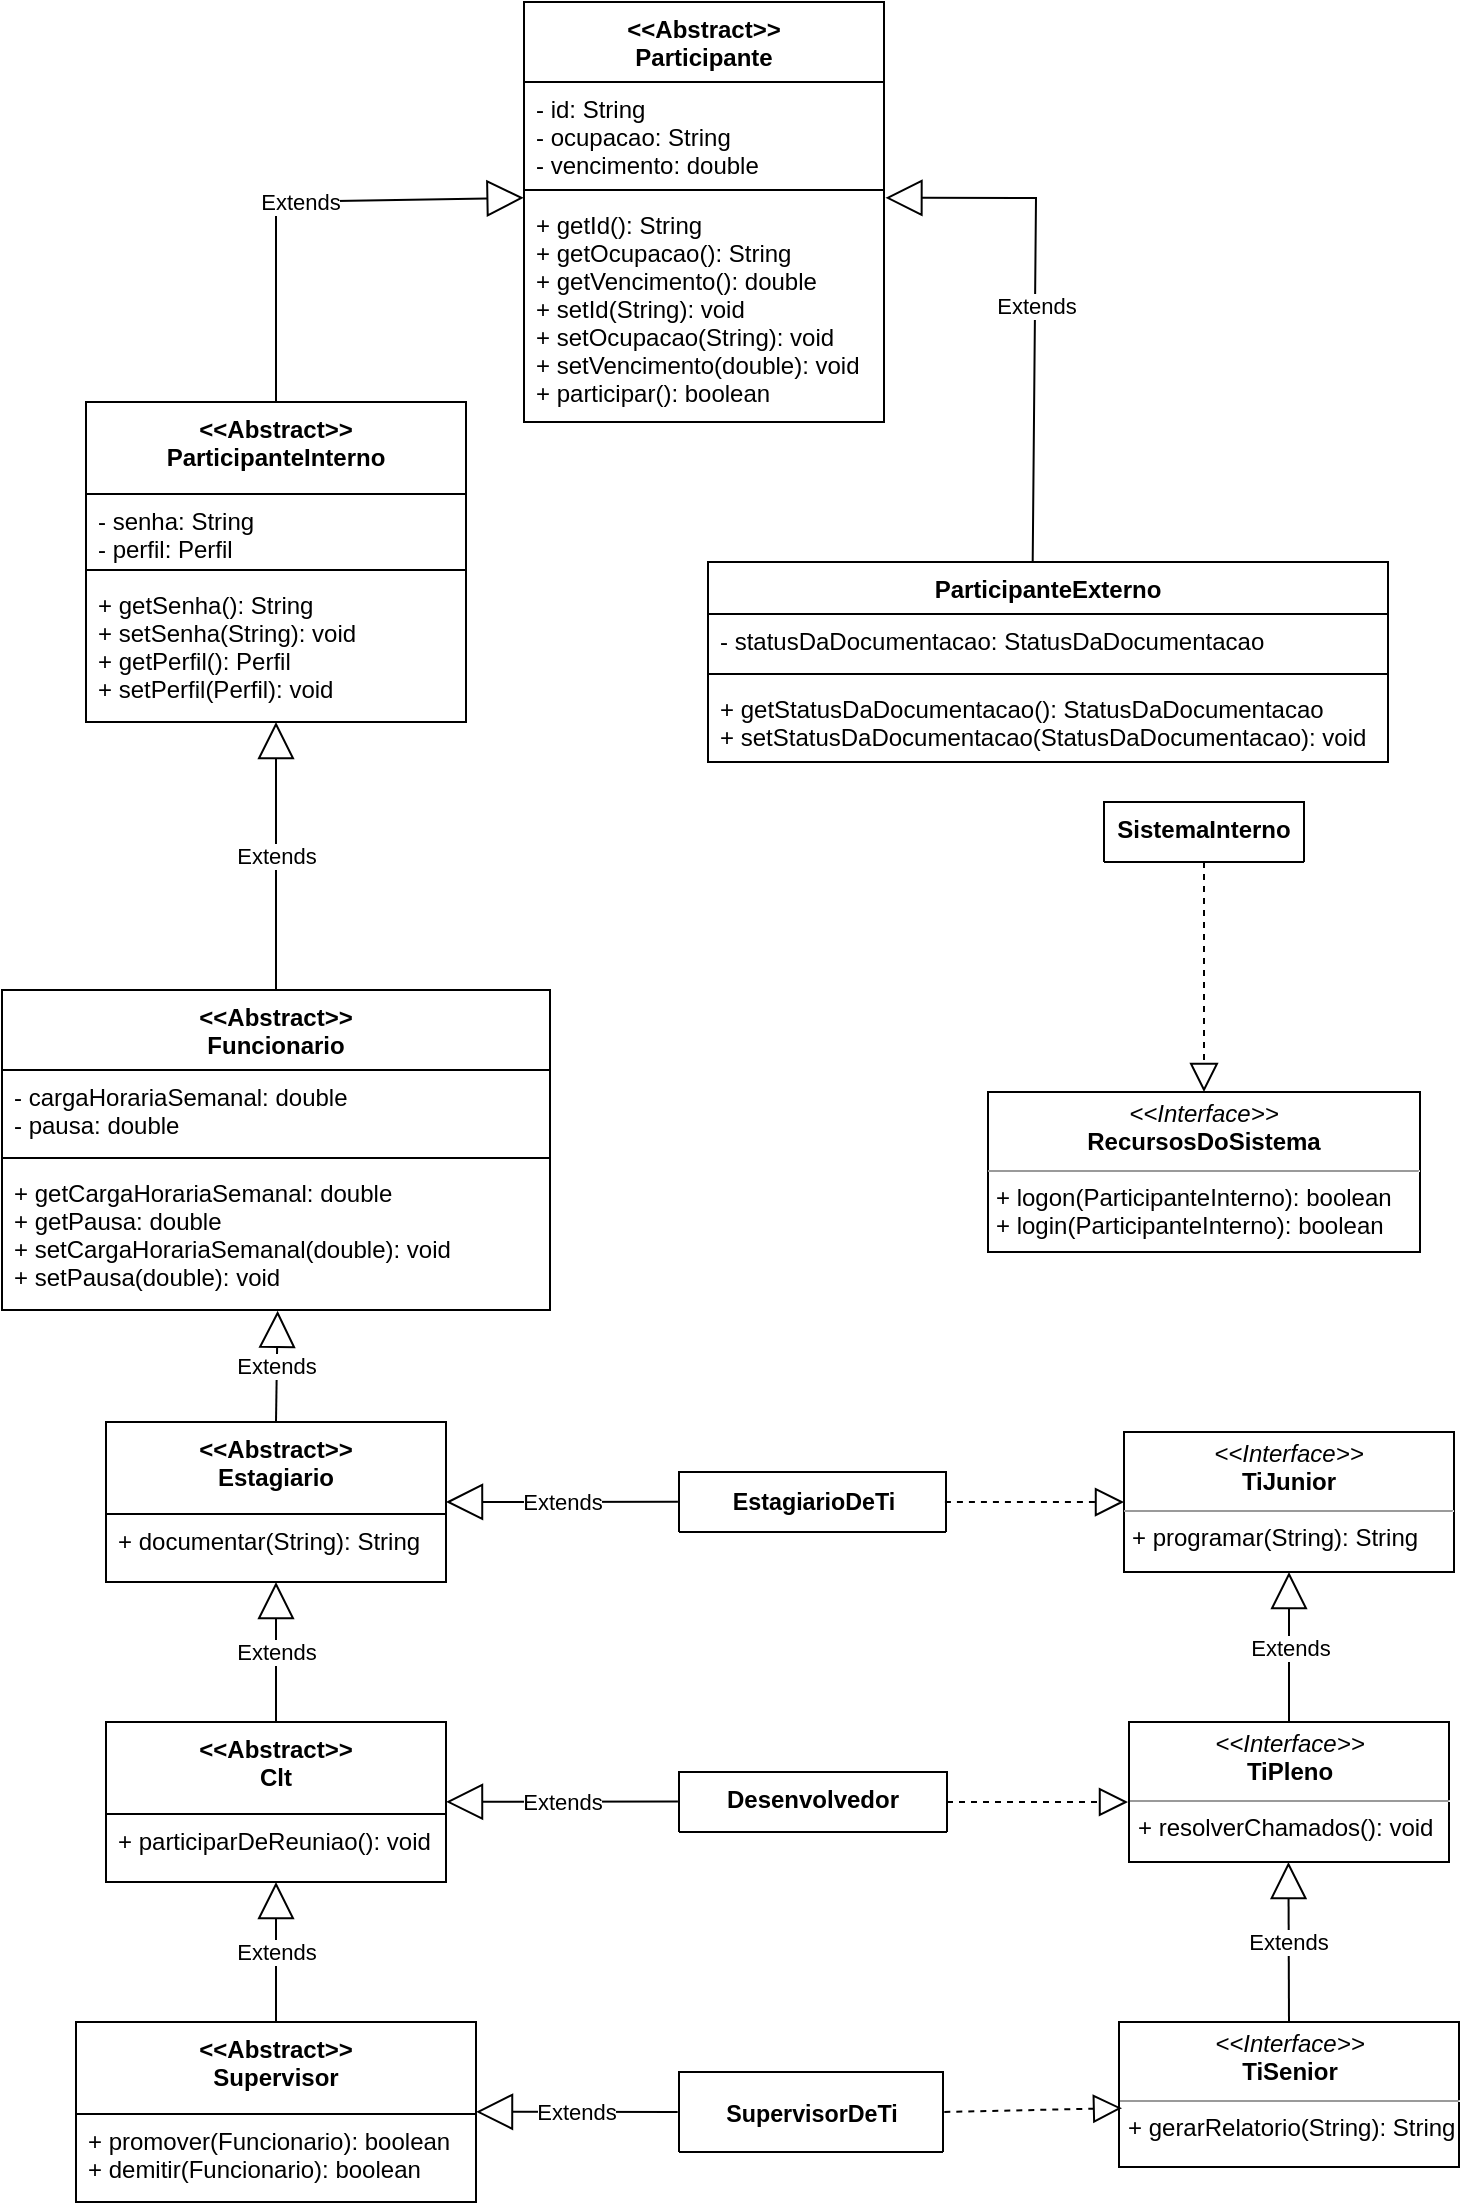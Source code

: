 <mxfile version="20.8.16" type="device"><diagram name="Página-1" id="Página-1"><mxGraphModel dx="1658" dy="838" grid="1" gridSize="10" guides="1" tooltips="1" connect="1" arrows="1" fold="1" page="1" pageScale="1" pageWidth="827" pageHeight="1169" math="0" shadow="0"><root><mxCell id="0"/><mxCell id="1" parent="0"/><mxCell id="18" parent="1" vertex="1"><mxGeometry x="416.5" y="570" as="geometry"/></mxCell><mxCell id="uLGphYnBeGPU7LkEW4Xn-29" value="&lt;&lt;Abstract&gt;&gt;&#10;Participante" style="swimlane;fontStyle=1;align=center;verticalAlign=top;childLayout=stackLayout;horizontal=1;startSize=40;horizontalStack=0;resizeParent=1;resizeParentMax=0;resizeLast=0;collapsible=1;marginBottom=0;" parent="1" vertex="1"><mxGeometry x="358" width="180" height="210" as="geometry"/></mxCell><mxCell id="uLGphYnBeGPU7LkEW4Xn-30" value="- id: String&#10;- ocupacao: String&#10;- vencimento: double" style="text;strokeColor=none;fillColor=none;align=left;verticalAlign=top;spacingLeft=4;spacingRight=4;overflow=hidden;rotatable=0;points=[[0,0.5],[1,0.5]];portConstraint=eastwest;" parent="uLGphYnBeGPU7LkEW4Xn-29" vertex="1"><mxGeometry y="40" width="180" height="50" as="geometry"/></mxCell><mxCell id="uLGphYnBeGPU7LkEW4Xn-31" value="" style="line;strokeWidth=1;fillColor=none;align=left;verticalAlign=middle;spacingTop=-1;spacingLeft=3;spacingRight=3;rotatable=0;labelPosition=right;points=[];portConstraint=eastwest;strokeColor=inherit;" parent="uLGphYnBeGPU7LkEW4Xn-29" vertex="1"><mxGeometry y="90" width="180" height="8" as="geometry"/></mxCell><mxCell id="uLGphYnBeGPU7LkEW4Xn-32" value="+ getId(): String&#10;+ getOcupacao(): String&#10;+ getVencimento(): double&#10;+ setId(String): void&#10;+ setOcupacao(String): void&#10;+ setVencimento(double): void&#10;+ participar(): boolean" style="text;strokeColor=none;fillColor=none;align=left;verticalAlign=top;spacingLeft=4;spacingRight=4;overflow=hidden;rotatable=0;points=[[0,0.5],[1,0.5]];portConstraint=eastwest;" parent="uLGphYnBeGPU7LkEW4Xn-29" vertex="1"><mxGeometry y="98" width="180" height="112" as="geometry"/></mxCell><mxCell id="uLGphYnBeGPU7LkEW4Xn-45" value="SistemaInterno" style="swimlane;fontStyle=1;align=center;verticalAlign=top;childLayout=stackLayout;horizontal=1;startSize=40;horizontalStack=0;resizeParent=1;resizeParentMax=0;resizeLast=0;collapsible=1;marginBottom=0;" parent="1" vertex="1"><mxGeometry x="648" y="400" width="100" height="30" as="geometry"/></mxCell><mxCell id="h6HXLUseZMZKks0XLgMp-23" value="&lt;&lt;Abstract&gt;&gt;&#10;ParticipanteInterno" style="swimlane;fontStyle=1;align=center;verticalAlign=top;childLayout=stackLayout;horizontal=1;startSize=46;horizontalStack=0;resizeParent=1;resizeParentMax=0;resizeLast=0;collapsible=1;marginBottom=0;" parent="1" vertex="1"><mxGeometry x="139" y="200" width="190" height="160" as="geometry"/></mxCell><mxCell id="h6HXLUseZMZKks0XLgMp-24" value="- senha: String&#10;- perfil: Perfil" style="text;strokeColor=none;fillColor=none;align=left;verticalAlign=top;spacingLeft=4;spacingRight=4;overflow=hidden;rotatable=0;points=[[0,0.5],[1,0.5]];portConstraint=eastwest;" parent="h6HXLUseZMZKks0XLgMp-23" vertex="1"><mxGeometry y="46" width="190" height="34" as="geometry"/></mxCell><mxCell id="h6HXLUseZMZKks0XLgMp-25" value="" style="line;strokeWidth=1;fillColor=none;align=left;verticalAlign=middle;spacingTop=-1;spacingLeft=3;spacingRight=3;rotatable=0;labelPosition=right;points=[];portConstraint=eastwest;strokeColor=inherit;" parent="h6HXLUseZMZKks0XLgMp-23" vertex="1"><mxGeometry y="80" width="190" height="8" as="geometry"/></mxCell><mxCell id="h6HXLUseZMZKks0XLgMp-26" value="+ getSenha(): String&#10;+ setSenha(String): void&#10;+ getPerfil(): Perfil&#10;+ setPerfil(Perfil): void" style="text;strokeColor=none;fillColor=none;align=left;verticalAlign=top;spacingLeft=4;spacingRight=4;overflow=hidden;rotatable=0;points=[[0,0.5],[1,0.5]];portConstraint=eastwest;" parent="h6HXLUseZMZKks0XLgMp-23" vertex="1"><mxGeometry y="88" width="190" height="72" as="geometry"/></mxCell><mxCell id="h6HXLUseZMZKks0XLgMp-27" value="&lt;&lt;Abstract&gt;&gt;&#10;Funcionario" style="swimlane;fontStyle=1;align=center;verticalAlign=top;childLayout=stackLayout;horizontal=1;startSize=40;horizontalStack=0;resizeParent=1;resizeParentMax=0;resizeLast=0;collapsible=1;marginBottom=0;" parent="1" vertex="1"><mxGeometry x="97" y="494" width="274" height="160" as="geometry"/></mxCell><mxCell id="h6HXLUseZMZKks0XLgMp-28" value="- cargaHorariaSemanal: double&#10;- pausa: double" style="text;strokeColor=none;fillColor=none;align=left;verticalAlign=top;spacingLeft=4;spacingRight=4;overflow=hidden;rotatable=0;points=[[0,0.5],[1,0.5]];portConstraint=eastwest;" parent="h6HXLUseZMZKks0XLgMp-27" vertex="1"><mxGeometry y="40" width="274" height="40" as="geometry"/></mxCell><mxCell id="h6HXLUseZMZKks0XLgMp-29" value="" style="line;strokeWidth=1;fillColor=none;align=left;verticalAlign=middle;spacingTop=-1;spacingLeft=3;spacingRight=3;rotatable=0;labelPosition=right;points=[];portConstraint=eastwest;strokeColor=inherit;" parent="h6HXLUseZMZKks0XLgMp-27" vertex="1"><mxGeometry y="80" width="274" height="8" as="geometry"/></mxCell><mxCell id="h6HXLUseZMZKks0XLgMp-30" value="+ getCargaHorariaSemanal: double&#10;+ getPausa: double&#10;+ setCargaHorariaSemanal(double): void&#10;+ setPausa(double): void" style="text;strokeColor=none;fillColor=none;align=left;verticalAlign=top;spacingLeft=4;spacingRight=4;overflow=hidden;rotatable=0;points=[[0,0.5],[1,0.5]];portConstraint=eastwest;" parent="h6HXLUseZMZKks0XLgMp-27" vertex="1"><mxGeometry y="88" width="274" height="72" as="geometry"/></mxCell><mxCell id="h6HXLUseZMZKks0XLgMp-41" value="Extends" style="endArrow=block;endSize=16;endFill=0;html=1;rounded=0;exitX=0.5;exitY=0;exitDx=0;exitDy=0;entryX=-0.001;entryY=-0.001;entryDx=0;entryDy=0;entryPerimeter=0;" parent="1" source="h6HXLUseZMZKks0XLgMp-23" target="uLGphYnBeGPU7LkEW4Xn-32" edge="1"><mxGeometry width="160" relative="1" as="geometry"><mxPoint x="314" y="300" as="sourcePoint"/><mxPoint x="474" y="300" as="targetPoint"/><Array as="points"><mxPoint x="234" y="100"/></Array></mxGeometry></mxCell><mxCell id="h6HXLUseZMZKks0XLgMp-43" value="Extends" style="endArrow=block;endSize=16;endFill=0;html=1;rounded=0;exitX=0.5;exitY=0;exitDx=0;exitDy=0;entryX=0.5;entryY=1;entryDx=0;entryDy=0;entryPerimeter=0;" parent="1" source="h6HXLUseZMZKks0XLgMp-27" target="h6HXLUseZMZKks0XLgMp-26" edge="1"><mxGeometry width="160" relative="1" as="geometry"><mxPoint x="314" y="550" as="sourcePoint"/><mxPoint x="474" y="550" as="targetPoint"/></mxGeometry></mxCell><mxCell id="h6HXLUseZMZKks0XLgMp-52" value="Extends" style="endArrow=block;endSize=16;endFill=0;html=1;rounded=0;entryX=1.004;entryY=-0.001;entryDx=0;entryDy=0;entryPerimeter=0;exitX=0.503;exitY=0;exitDx=0;exitDy=0;exitPerimeter=0;" parent="1" target="uLGphYnBeGPU7LkEW4Xn-32" edge="1"><mxGeometry width="160" relative="1" as="geometry"><mxPoint x="612.348" y="280" as="sourcePoint"/><mxPoint x="504" y="230" as="targetPoint"/><Array as="points"><mxPoint x="614" y="98"/></Array></mxGeometry></mxCell><mxCell id="hCsbKCHR1YoaGnMRs1l9-19" value="&lt;p style=&quot;margin:0px;margin-top:4px;text-align:center;&quot;&gt;&lt;i&gt;&amp;lt;&amp;lt;Interface&amp;gt;&amp;gt;&lt;/i&gt;&lt;br&gt;&lt;b style=&quot;border-color: var(--border-color);&quot;&gt;RecursosDoSistema&lt;/b&gt;&lt;br&gt;&lt;/p&gt;&lt;hr size=&quot;1&quot;&gt;&lt;p style=&quot;margin:0px;margin-left:4px;&quot;&gt;+ logon(ParticipanteInterno): boolean&lt;br style=&quot;border-color: var(--border-color); padding: 0px; margin: 0px;&quot;&gt;+ login(ParticipanteInterno): boolean&lt;/p&gt;" style="verticalAlign=top;align=left;overflow=fill;fontSize=12;fontFamily=Helvetica;html=1;" parent="1" vertex="1"><mxGeometry x="590" y="545" width="216" height="80" as="geometry"/></mxCell><mxCell id="hCsbKCHR1YoaGnMRs1l9-20" value="" style="endArrow=block;dashed=1;endFill=0;endSize=12;html=1;rounded=0;exitX=0.5;exitY=1;exitDx=0;exitDy=0;entryX=0.5;entryY=0;entryDx=0;entryDy=0;" parent="1" source="uLGphYnBeGPU7LkEW4Xn-45" target="hCsbKCHR1YoaGnMRs1l9-19" edge="1"><mxGeometry width="160" relative="1" as="geometry"><mxPoint x="576" y="555" as="sourcePoint"/><mxPoint x="736" y="555" as="targetPoint"/></mxGeometry></mxCell><mxCell id="Y8XL97MJvDXhvkn5U1NX-22" value="&lt;p style=&quot;margin:0px;margin-top:4px;text-align:center;&quot;&gt;&lt;i&gt;&amp;lt;&amp;lt;Interface&amp;gt;&amp;gt;&lt;/i&gt;&lt;br&gt;&lt;b&gt;TiJunior&lt;/b&gt;&lt;/p&gt;&lt;hr size=&quot;1&quot;&gt;&lt;p style=&quot;margin:0px;margin-left:4px;&quot;&gt;+ programar(String): String&lt;/p&gt;" style="verticalAlign=top;align=left;overflow=fill;fontSize=12;fontFamily=Helvetica;html=1;" parent="1" vertex="1"><mxGeometry x="658" y="715" width="165" height="70" as="geometry"/></mxCell><mxCell id="Y8XL97MJvDXhvkn5U1NX-23" value="&lt;p style=&quot;margin:0px;margin-top:4px;text-align:center;&quot;&gt;&lt;i&gt;&amp;lt;&amp;lt;Interface&amp;gt;&amp;gt;&lt;/i&gt;&lt;br&gt;&lt;b&gt;TiPleno&lt;/b&gt;&lt;/p&gt;&lt;hr size=&quot;1&quot;&gt;&lt;p style=&quot;margin:0px;margin-left:4px;&quot;&gt;&lt;/p&gt;&lt;p style=&quot;margin:0px;margin-left:4px;&quot;&gt;+ resolverChamados(): void&lt;br&gt;&lt;/p&gt;" style="verticalAlign=top;align=left;overflow=fill;fontSize=12;fontFamily=Helvetica;html=1;" parent="1" vertex="1"><mxGeometry x="660.5" y="860" width="160" height="70" as="geometry"/></mxCell><mxCell id="Y8XL97MJvDXhvkn5U1NX-30" value="&lt;p style=&quot;margin:0px;margin-top:4px;text-align:center;&quot;&gt;&lt;i&gt;&amp;lt;&amp;lt;Interface&amp;gt;&amp;gt;&lt;/i&gt;&lt;br&gt;&lt;b&gt;TiSenior&lt;/b&gt;&lt;/p&gt;&lt;hr size=&quot;1&quot;&gt;&lt;p style=&quot;margin:0px;margin-left:4px;&quot;&gt;&lt;/p&gt;&lt;p style=&quot;margin:0px;margin-left:4px;&quot;&gt;+ gerarRelatorio(String): String&lt;/p&gt;" style="verticalAlign=top;align=left;overflow=fill;fontSize=12;fontFamily=Helvetica;html=1;" parent="1" vertex="1"><mxGeometry x="655.5" y="1010" width="170" height="72.5" as="geometry"/></mxCell><UserObject label="&lt;div style=&quot;&quot;&gt;&lt;span style=&quot;font-size: 11.64px;&quot;&gt;&lt;b&gt;EstagiarioDeTi&lt;/b&gt;&lt;/span&gt;&lt;/div&gt;" tags="Background" id="Ywly25DyVCH7aD71ejlT-20"><mxCell style="verticalAlign=middle;align=center;vsdxID=13;fillColor=#ffffff;gradientColor=none;shape=stencil(UzV2Ls5ILEhVNTIoLinKz04tz0wpyVA1dlE1MsrMy0gtyiwBslSNXVWNndPyi1LTi/JL81Ig/IJEkEoQKze/DGRCBUSfAUiHkUElhGdoAOG7QZTmZObhVIpHIcwUMpSiOQDIQDg8LTMnB+JvuDwVfEWKC9BsBzLQgxkoBIkiY1cA);strokeColor=#000000;spacingTop=-3;spacingBottom=-3;spacingLeft=-3;spacingRight=-3;points=[];labelBackgroundColor=none;rounded=0;html=1;whiteSpace=wrap;" parent="1" vertex="1"><mxGeometry x="435.5" y="735" width="133.5" height="30" as="geometry"/></mxCell></UserObject><mxCell id="Ywly25DyVCH7aD71ejlT-21" value="Desenvolvedor" style="swimlane;fontStyle=1;align=center;verticalAlign=top;childLayout=stackLayout;horizontal=1;startSize=30;horizontalStack=0;resizeParent=1;resizeParentMax=0;resizeLast=0;collapsible=1;marginBottom=0;" parent="1" vertex="1"><mxGeometry x="435.5" y="885" width="134" height="30" as="geometry"><mxRectangle x="133" y="800" width="60" height="30" as="alternateBounds"/></mxGeometry></mxCell><UserObject label="&lt;div style=&quot;font-size: 1px&quot;&gt;&lt;font style=&quot;font-size:11.64px;font-family:Helvetica;color:#000000;direction:ltr;letter-spacing:0px;line-height:120%;opacity:1&quot;&gt;&lt;b&gt;SupervisorDeTi&lt;/b&gt;&lt;/font&gt;&lt;/div&gt;" tags="Background" id="Ywly25DyVCH7aD71ejlT-22"><mxCell style="verticalAlign=middle;align=center;vsdxID=8;fillColor=#ffffff;gradientColor=none;shape=stencil(UzV2Ls5ILEhVNTIoLinKz04tz0wpyVA1dlE1MsrMy0gtyiwBslSNXVWNndPyi1LTi/JL81Ig/IJEkEoQKze/DGRCBUSfAUiHkUElhGdoAOG7QZTmZObhVIpHIcwUMpSiOQDIQDg8LTMnB+JvuDwVfEWKC9BsBzLQgxkoBIkiY1cA);strokeColor=#000000;spacingTop=-3;spacingBottom=-3;spacingLeft=-3;spacingRight=-3;points=[];labelBackgroundColor=none;rounded=0;html=1;whiteSpace=wrap;" parent="1" vertex="1"><mxGeometry x="435.5" y="1035" width="132" height="40" as="geometry"/></mxCell></UserObject><mxCell id="Ywly25DyVCH7aD71ejlT-42" value="&lt;&lt;Abstract&gt;&gt;&#10;Estagiario" style="swimlane;fontStyle=1;align=center;verticalAlign=top;childLayout=stackLayout;horizontal=1;startSize=46;horizontalStack=0;resizeParent=1;resizeParentMax=0;resizeLast=0;collapsible=1;marginBottom=0;" parent="1" vertex="1"><mxGeometry x="149" y="710" width="170" height="80" as="geometry"/></mxCell><mxCell id="Ywly25DyVCH7aD71ejlT-45" value="+ documentar(String): String" style="text;strokeColor=none;fillColor=none;align=left;verticalAlign=top;spacingLeft=4;spacingRight=4;overflow=hidden;rotatable=0;points=[[0,0.5],[1,0.5]];portConstraint=eastwest;" parent="Ywly25DyVCH7aD71ejlT-42" vertex="1"><mxGeometry y="46" width="170" height="34" as="geometry"/></mxCell><mxCell id="Ywly25DyVCH7aD71ejlT-46" value="&lt;&lt;Abstract&gt;&gt;&#10;Clt" style="swimlane;fontStyle=1;align=center;verticalAlign=top;childLayout=stackLayout;horizontal=1;startSize=46;horizontalStack=0;resizeParent=1;resizeParentMax=0;resizeLast=0;collapsible=1;marginBottom=0;" parent="1" vertex="1"><mxGeometry x="149" y="860" width="170" height="80" as="geometry"/></mxCell><mxCell id="Ywly25DyVCH7aD71ejlT-47" value="+ participarDeReuniao(): void" style="text;strokeColor=none;fillColor=none;align=left;verticalAlign=top;spacingLeft=4;spacingRight=4;overflow=hidden;rotatable=0;points=[[0,0.5],[1,0.5]];portConstraint=eastwest;" parent="Ywly25DyVCH7aD71ejlT-46" vertex="1"><mxGeometry y="46" width="170" height="34" as="geometry"/></mxCell><mxCell id="Ywly25DyVCH7aD71ejlT-48" value="&lt;&lt;Abstract&gt;&gt;&#10;Supervisor" style="swimlane;fontStyle=1;align=center;verticalAlign=top;childLayout=stackLayout;horizontal=1;startSize=46;horizontalStack=0;resizeParent=1;resizeParentMax=0;resizeLast=0;collapsible=1;marginBottom=0;" parent="1" vertex="1"><mxGeometry x="134" y="1010" width="200" height="90" as="geometry"/></mxCell><mxCell id="Ywly25DyVCH7aD71ejlT-49" value="+ promover(Funcionario): boolean&#10;+ demitir(Funcionario): boolean" style="text;strokeColor=none;fillColor=none;align=left;verticalAlign=top;spacingLeft=4;spacingRight=4;overflow=hidden;rotatable=0;points=[[0,0.5],[1,0.5]];portConstraint=eastwest;" parent="Ywly25DyVCH7aD71ejlT-48" vertex="1"><mxGeometry y="46" width="200" height="44" as="geometry"/></mxCell><mxCell id="Ywly25DyVCH7aD71ejlT-50" value="Extends" style="endArrow=block;endSize=16;endFill=0;html=1;rounded=0;entryX=0.5;entryY=1;entryDx=0;entryDy=0;exitX=0.5;exitY=0;exitDx=0;exitDy=0;" parent="1" source="Y8XL97MJvDXhvkn5U1NX-23" target="Y8XL97MJvDXhvkn5U1NX-22" edge="1"><mxGeometry width="160" relative="1" as="geometry"><mxPoint x="-93" y="1277.5" as="sourcePoint"/><mxPoint x="67" y="1277.5" as="targetPoint"/></mxGeometry></mxCell><mxCell id="Ywly25DyVCH7aD71ejlT-53" value="Extends" style="endArrow=block;endSize=16;endFill=0;html=1;rounded=0;exitX=0.5;exitY=0;exitDx=0;exitDy=0;entryX=0.503;entryY=1.005;entryDx=0;entryDy=0;entryPerimeter=0;" parent="1" source="Ywly25DyVCH7aD71ejlT-42" target="h6HXLUseZMZKks0XLgMp-30" edge="1"><mxGeometry width="160" relative="1" as="geometry"><mxPoint x="247" y="730" as="sourcePoint"/><mxPoint x="407" y="730" as="targetPoint"/></mxGeometry></mxCell><mxCell id="Ywly25DyVCH7aD71ejlT-54" value="Extends" style="endArrow=block;endSize=16;endFill=0;html=1;rounded=0;exitX=0.5;exitY=0;exitDx=0;exitDy=0;entryX=0.5;entryY=1;entryDx=0;entryDy=0;entryPerimeter=0;" parent="1" source="Ywly25DyVCH7aD71ejlT-46" target="Ywly25DyVCH7aD71ejlT-45" edge="1"><mxGeometry width="160" relative="1" as="geometry"><mxPoint x="237" y="880" as="sourcePoint"/><mxPoint x="397" y="880" as="targetPoint"/></mxGeometry></mxCell><mxCell id="Ywly25DyVCH7aD71ejlT-55" value="Extends" style="endArrow=block;endSize=16;endFill=0;html=1;rounded=0;exitX=0.5;exitY=0;exitDx=0;exitDy=0;entryX=0.5;entryY=1;entryDx=0;entryDy=0;entryPerimeter=0;" parent="1" source="Ywly25DyVCH7aD71ejlT-48" target="Ywly25DyVCH7aD71ejlT-47" edge="1"><mxGeometry width="160" relative="1" as="geometry"><mxPoint x="227" y="890" as="sourcePoint"/><mxPoint x="387" y="890" as="targetPoint"/></mxGeometry></mxCell><mxCell id="Ywly25DyVCH7aD71ejlT-62" value="Extends" style="endArrow=block;endSize=16;endFill=0;html=1;rounded=0;exitX=-0.004;exitY=0.497;exitDx=0;exitDy=0;exitPerimeter=0;entryX=1;entryY=0.5;entryDx=0;entryDy=0;" parent="1" source="Ywly25DyVCH7aD71ejlT-20" target="Ywly25DyVCH7aD71ejlT-42" edge="1"><mxGeometry width="160" relative="1" as="geometry"><mxPoint x="217" y="940" as="sourcePoint"/><mxPoint x="377" y="940" as="targetPoint"/></mxGeometry></mxCell><mxCell id="Ywly25DyVCH7aD71ejlT-63" value="Extends" style="endArrow=block;endSize=16;endFill=0;html=1;rounded=0;exitX=-0.004;exitY=0.497;exitDx=0;exitDy=0;exitPerimeter=0;entryX=1;entryY=0.5;entryDx=0;entryDy=0;" parent="1" edge="1"><mxGeometry width="160" relative="1" as="geometry"><mxPoint x="434.966" y="899.8" as="sourcePoint"/><mxPoint x="319" y="899.89" as="targetPoint"/></mxGeometry></mxCell><mxCell id="Ywly25DyVCH7aD71ejlT-64" value="Extends" style="endArrow=block;endSize=16;endFill=0;html=1;rounded=0;exitX=-0.005;exitY=0.501;exitDx=0;exitDy=0;exitPerimeter=0;entryX=1;entryY=0.5;entryDx=0;entryDy=0;" parent="1" source="Ywly25DyVCH7aD71ejlT-22" edge="1"><mxGeometry width="160" relative="1" as="geometry"><mxPoint x="449.966" y="1054.8" as="sourcePoint"/><mxPoint x="334" y="1054.89" as="targetPoint"/></mxGeometry></mxCell><mxCell id="Ywly25DyVCH7aD71ejlT-66" value="" style="endArrow=block;dashed=1;endFill=0;endSize=12;html=1;rounded=0;exitX=0.996;exitY=0.502;exitDx=0;exitDy=0;exitPerimeter=0;entryX=0;entryY=0.5;entryDx=0;entryDy=0;" parent="1" source="Ywly25DyVCH7aD71ejlT-20" target="Y8XL97MJvDXhvkn5U1NX-22" edge="1"><mxGeometry width="160" relative="1" as="geometry"><mxPoint x="417" y="960" as="sourcePoint"/><mxPoint x="577" y="960" as="targetPoint"/></mxGeometry></mxCell><mxCell id="Ywly25DyVCH7aD71ejlT-69" value="" style="endArrow=block;dashed=1;endFill=0;endSize=12;html=1;rounded=0;exitX=1;exitY=0.5;exitDx=0;exitDy=0;" parent="1" source="Ywly25DyVCH7aD71ejlT-21" edge="1"><mxGeometry width="160" relative="1" as="geometry"><mxPoint x="557" y="870" as="sourcePoint"/><mxPoint x="660" y="900" as="targetPoint"/></mxGeometry></mxCell><mxCell id="Ywly25DyVCH7aD71ejlT-70" value="" style="endArrow=block;dashed=1;endFill=0;endSize=12;html=1;rounded=0;exitX=1.005;exitY=0.499;exitDx=0;exitDy=0;exitPerimeter=0;entryX=0.009;entryY=0.594;entryDx=0;entryDy=0;entryPerimeter=0;" parent="1" source="Ywly25DyVCH7aD71ejlT-22" target="Y8XL97MJvDXhvkn5U1NX-30" edge="1"><mxGeometry width="160" relative="1" as="geometry"><mxPoint x="507" y="1050" as="sourcePoint"/><mxPoint x="647" y="1055" as="targetPoint"/></mxGeometry></mxCell><mxCell id="Ywly25DyVCH7aD71ejlT-71" value="Extends" style="endArrow=block;endSize=16;endFill=0;html=1;rounded=0;entryX=0.5;entryY=1;entryDx=0;entryDy=0;exitX=0.5;exitY=0;exitDx=0;exitDy=0;" parent="1" source="Y8XL97MJvDXhvkn5U1NX-30" edge="1"><mxGeometry width="160" relative="1" as="geometry"><mxPoint x="740.22" y="1005.0" as="sourcePoint"/><mxPoint x="740.22" y="930.0" as="targetPoint"/></mxGeometry></mxCell><mxCell id="C456XRURlV2MZU49XtVb-18" value="ParticipanteExterno" style="swimlane;fontStyle=1;align=center;verticalAlign=top;childLayout=stackLayout;horizontal=1;startSize=26;horizontalStack=0;resizeParent=1;resizeParentMax=0;resizeLast=0;collapsible=1;marginBottom=0;" vertex="1" parent="1"><mxGeometry x="450" y="280" width="340" height="100" as="geometry"/></mxCell><mxCell id="C456XRURlV2MZU49XtVb-19" value="- statusDaDocumentacao: StatusDaDocumentacao" style="text;strokeColor=none;fillColor=none;align=left;verticalAlign=top;spacingLeft=4;spacingRight=4;overflow=hidden;rotatable=0;points=[[0,0.5],[1,0.5]];portConstraint=eastwest;" vertex="1" parent="C456XRURlV2MZU49XtVb-18"><mxGeometry y="26" width="340" height="26" as="geometry"/></mxCell><mxCell id="C456XRURlV2MZU49XtVb-20" value="" style="line;strokeWidth=1;fillColor=none;align=left;verticalAlign=middle;spacingTop=-1;spacingLeft=3;spacingRight=3;rotatable=0;labelPosition=right;points=[];portConstraint=eastwest;strokeColor=inherit;" vertex="1" parent="C456XRURlV2MZU49XtVb-18"><mxGeometry y="52" width="340" height="8" as="geometry"/></mxCell><mxCell id="C456XRURlV2MZU49XtVb-21" value="+ getStatusDaDocumentacao(): StatusDaDocumentacao&#10;+ setStatusDaDocumentacao(StatusDaDocumentacao): void" style="text;strokeColor=none;fillColor=none;align=left;verticalAlign=top;spacingLeft=4;spacingRight=4;overflow=hidden;rotatable=0;points=[[0,0.5],[1,0.5]];portConstraint=eastwest;" vertex="1" parent="C456XRURlV2MZU49XtVb-18"><mxGeometry y="60" width="340" height="40" as="geometry"/></mxCell></root></mxGraphModel></diagram></mxfile>
